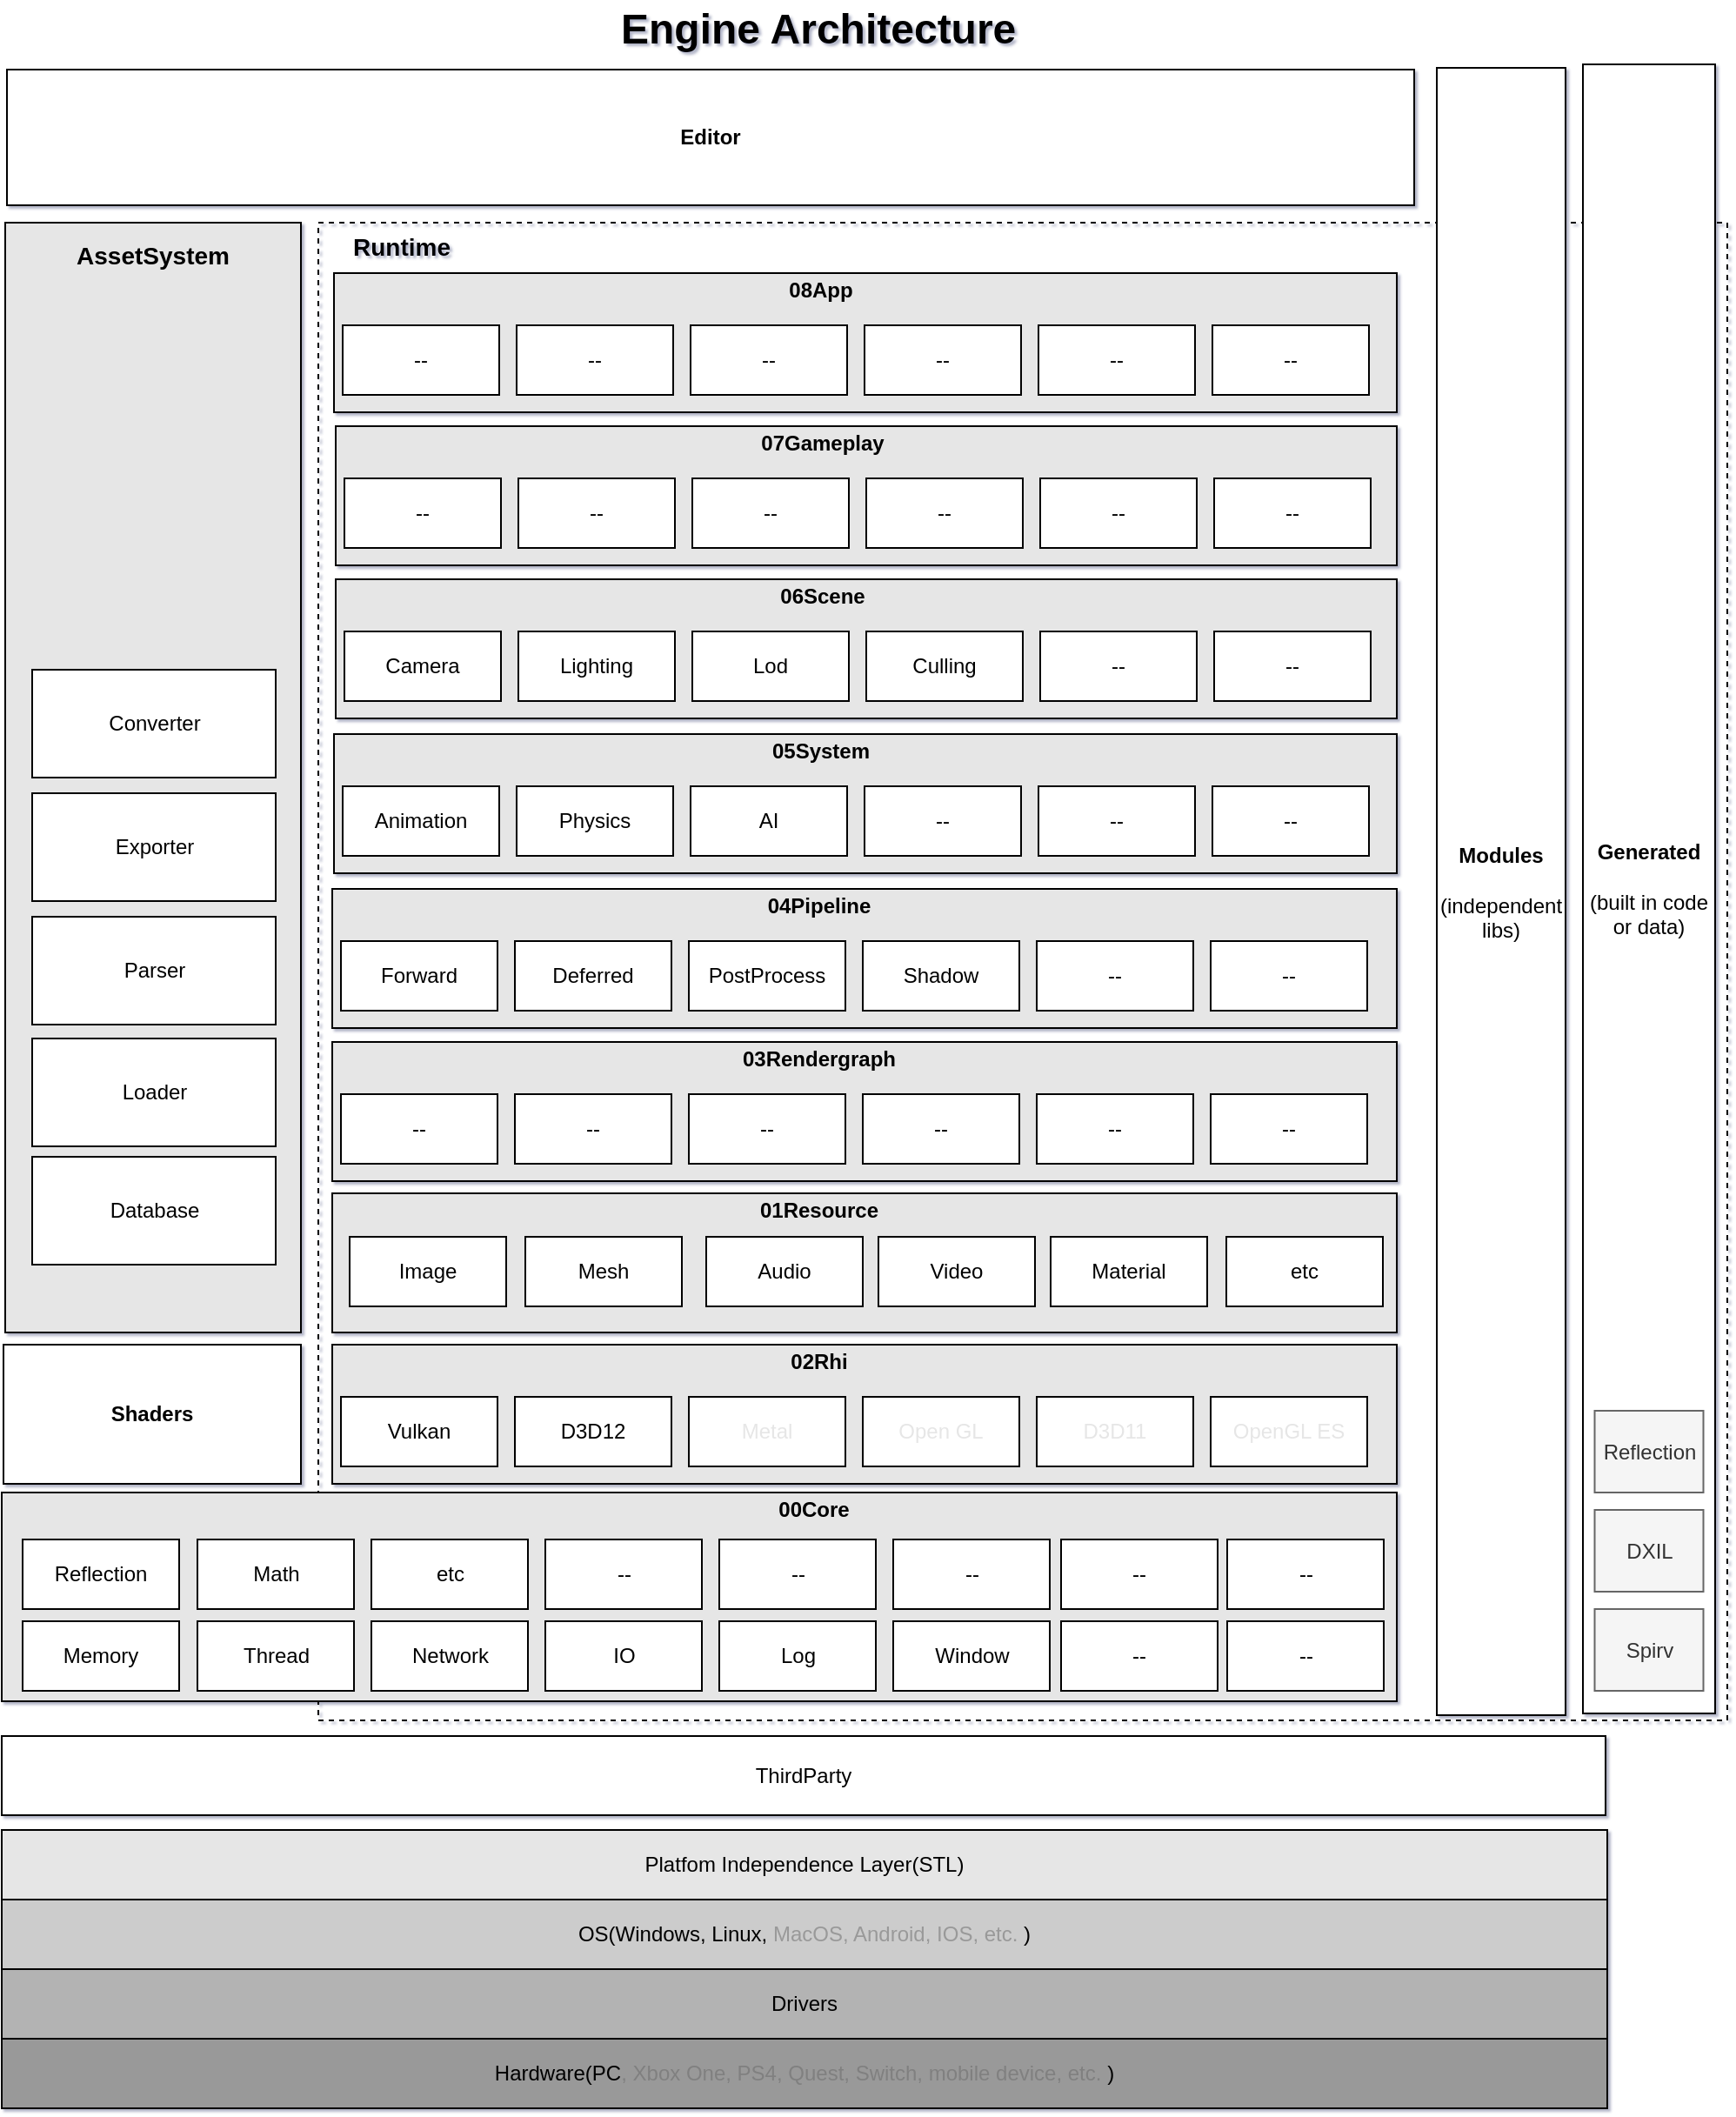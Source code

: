 <mxfile pages="1">
    <diagram id="azZ1bFGg1ElHCUa85jIB" name="第 1 页">
        <mxGraphModel dx="524" dy="705" grid="0" gridSize="10" guides="1" tooltips="1" connect="1" arrows="1" fold="1" page="0" pageScale="1" pageWidth="850" pageHeight="1100" math="0" shadow="1">
            <root>
                <mxCell id="0"/>
                <mxCell id="1" parent="0"/>
                <mxCell id="115" value="" style="rounded=0;whiteSpace=wrap;html=1;dashed=1;fillColor=none;" parent="1" vertex="1">
                    <mxGeometry x="200" y="-60" width="810" height="861" as="geometry"/>
                </mxCell>
                <mxCell id="2" value="Hardware(PC&lt;font color=&quot;#808080&quot;&gt;, Xbox One, PS4, Quest, Switch, mobile device, etc.&lt;/font&gt;&lt;font color=&quot;#4d4d4d&quot;&gt; &lt;/font&gt;)" style="rounded=0;whiteSpace=wrap;html=1;fillColor=#999999;" parent="1" vertex="1">
                    <mxGeometry x="18" y="984" width="923" height="40" as="geometry"/>
                </mxCell>
                <mxCell id="5" value="OS(Windows, Linux, &lt;font color=&quot;#999999&quot;&gt;MacOS, Android, IOS, etc.&amp;nbsp;&lt;/font&gt;)" style="rounded=0;whiteSpace=wrap;html=1;fillColor=#CCCCCC;" parent="1" vertex="1">
                    <mxGeometry x="18" y="904" width="923" height="40" as="geometry"/>
                </mxCell>
                <mxCell id="6" value="Drivers" style="rounded=0;whiteSpace=wrap;html=1;fillColor=#B3B3B3;" parent="1" vertex="1">
                    <mxGeometry x="18" y="944" width="923" height="40" as="geometry"/>
                </mxCell>
                <mxCell id="7" value="&lt;b&gt;Modules&lt;/b&gt;&lt;br&gt;&lt;br&gt;(independent libs)" style="rounded=0;whiteSpace=wrap;html=1;fillColor=#FFFFFF;" parent="1" vertex="1">
                    <mxGeometry x="843" y="-149" width="74" height="947" as="geometry"/>
                </mxCell>
                <mxCell id="11" value="ThirdParty" style="rounded=0;whiteSpace=wrap;html=1;fillColor=#FFFFFF;" parent="1" vertex="1">
                    <mxGeometry x="18" y="810" width="922" height="45.5" as="geometry"/>
                </mxCell>
                <mxCell id="14" value="" style="rounded=0;whiteSpace=wrap;html=1;fillColor=#E6E6E6;" parent="1" vertex="1">
                    <mxGeometry x="18" y="670" width="802" height="120" as="geometry"/>
                </mxCell>
                <mxCell id="16" value="" style="rounded=0;whiteSpace=wrap;html=1;fillColor=#E6E6E6;" parent="1" vertex="1">
                    <mxGeometry x="208" y="498" width="612" height="80" as="geometry"/>
                </mxCell>
                <mxCell id="22" value="" style="rounded=0;whiteSpace=wrap;html=1;fillColor=#E6E6E6;" parent="1" vertex="1">
                    <mxGeometry x="20" y="-60" width="170" height="638" as="geometry"/>
                </mxCell>
                <mxCell id="23" value="&lt;b&gt;Editor&lt;/b&gt;" style="rounded=0;whiteSpace=wrap;html=1;fillColor=#FFFFFF;" parent="1" vertex="1">
                    <mxGeometry x="21" y="-148" width="809" height="78" as="geometry"/>
                </mxCell>
                <mxCell id="27" value="&lt;b&gt;Shaders&lt;/b&gt;" style="rounded=0;whiteSpace=wrap;html=1;fillColor=#FFFFFF;" parent="1" vertex="1">
                    <mxGeometry x="19" y="585" width="171" height="80" as="geometry"/>
                </mxCell>
                <mxCell id="31" value="Memory&lt;span style=&quot;color: rgba(0 , 0 , 0 , 0) ; font-family: monospace ; font-size: 0px ; white-space: nowrap&quot;&gt;%3CmxGraphModel%3E%3Croot%3E%3CmxCell%20id%3D%220%22%2F%3E%3CmxCell%20id%3D%221%22%20parent%3D%220%22%2F%3E%3CmxCell%20id%3D%222%22%20value%3D%22%22%20style%3D%22rounded%3D0%3BwhiteSpace%3Dwrap%3Bhtml%3D1%3BfillColor%3D%23FFFFFF%3B%22%20vertex%3D%221%22%20parent%3D%221%22%3E%3CmxGeometry%20x%3D%22220%22%20y%3D%22700%22%20width%3D%22130%22%20height%3D%2240%22%20as%3D%22geometry%22%2F%3E%3C%2FmxCell%3E%3C%2Froot%3E%3C%2FmxGraphModel%3E&lt;/span&gt;" style="rounded=0;whiteSpace=wrap;html=1;fillColor=#FFFFFF;" parent="1" vertex="1">
                    <mxGeometry x="30" y="744" width="90" height="40" as="geometry"/>
                </mxCell>
                <mxCell id="32" value="Thread" style="rounded=0;whiteSpace=wrap;html=1;fillColor=#FFFFFF;" parent="1" vertex="1">
                    <mxGeometry x="130.5" y="744" width="90" height="40" as="geometry"/>
                </mxCell>
                <mxCell id="33" value="Network" style="rounded=0;whiteSpace=wrap;html=1;fillColor=#FFFFFF;" parent="1" vertex="1">
                    <mxGeometry x="230.5" y="744" width="90" height="40" as="geometry"/>
                </mxCell>
                <mxCell id="34" value="Window" style="rounded=0;whiteSpace=wrap;html=1;fillColor=#FFFFFF;" parent="1" vertex="1">
                    <mxGeometry x="530.5" y="744" width="90" height="40" as="geometry"/>
                </mxCell>
                <mxCell id="35" value="IO" style="rounded=0;whiteSpace=wrap;html=1;fillColor=#FFFFFF;" parent="1" vertex="1">
                    <mxGeometry x="330.5" y="744" width="90" height="40" as="geometry"/>
                </mxCell>
                <mxCell id="36" value="Log" style="rounded=0;whiteSpace=wrap;html=1;fillColor=#FFFFFF;" parent="1" vertex="1">
                    <mxGeometry x="430.5" y="744" width="90" height="40" as="geometry"/>
                </mxCell>
                <mxCell id="38" value="Reflection" style="rounded=0;whiteSpace=wrap;html=1;fillColor=#FFFFFF;" parent="1" vertex="1">
                    <mxGeometry x="30" y="697" width="90" height="40" as="geometry"/>
                </mxCell>
                <mxCell id="39" value="Math" style="rounded=0;whiteSpace=wrap;html=1;fillColor=#FFFFFF;" parent="1" vertex="1">
                    <mxGeometry x="130.5" y="697" width="90" height="40" as="geometry"/>
                </mxCell>
                <mxCell id="40" value="etc" style="rounded=0;whiteSpace=wrap;html=1;fillColor=#FFFFFF;" parent="1" vertex="1">
                    <mxGeometry x="230.5" y="697" width="90" height="40" as="geometry"/>
                </mxCell>
                <mxCell id="41" value="--" style="rounded=0;whiteSpace=wrap;html=1;fillColor=#FFFFFF;" parent="1" vertex="1">
                    <mxGeometry x="530.5" y="697" width="90" height="40" as="geometry"/>
                </mxCell>
                <mxCell id="42" value="--" style="rounded=0;whiteSpace=wrap;html=1;fillColor=#FFFFFF;" parent="1" vertex="1">
                    <mxGeometry x="330.5" y="697" width="90" height="40" as="geometry"/>
                </mxCell>
                <mxCell id="43" value="--" style="rounded=0;whiteSpace=wrap;html=1;fillColor=#FFFFFF;" parent="1" vertex="1">
                    <mxGeometry x="430.5" y="697" width="90" height="40" as="geometry"/>
                </mxCell>
                <mxCell id="46" value="&lt;b&gt;00Core&lt;/b&gt;" style="text;html=1;strokeColor=none;fillColor=none;align=center;verticalAlign=middle;whiteSpace=wrap;rounded=0;" parent="1" vertex="1">
                    <mxGeometry x="465" y="670" width="40" height="20" as="geometry"/>
                </mxCell>
                <mxCell id="47" value="Image" style="rounded=0;whiteSpace=wrap;html=1;fillColor=#FFFFFF;" parent="1" vertex="1">
                    <mxGeometry x="218" y="523" width="90" height="40" as="geometry"/>
                </mxCell>
                <mxCell id="48" value="Mesh" style="rounded=0;whiteSpace=wrap;html=1;fillColor=#FFFFFF;" parent="1" vertex="1">
                    <mxGeometry x="319" y="523" width="90" height="40" as="geometry"/>
                </mxCell>
                <mxCell id="49" value="Audio" style="rounded=0;whiteSpace=wrap;html=1;fillColor=#FFFFFF;" parent="1" vertex="1">
                    <mxGeometry x="423" y="523" width="90" height="40" as="geometry"/>
                </mxCell>
                <mxCell id="50" value="Video" style="rounded=0;whiteSpace=wrap;html=1;fillColor=#FFFFFF;" parent="1" vertex="1">
                    <mxGeometry x="522" y="523" width="90" height="40" as="geometry"/>
                </mxCell>
                <mxCell id="51" value="Material" style="rounded=0;whiteSpace=wrap;html=1;fillColor=#FFFFFF;" parent="1" vertex="1">
                    <mxGeometry x="621" y="523" width="90" height="40" as="geometry"/>
                </mxCell>
                <mxCell id="52" value="etc" style="rounded=0;whiteSpace=wrap;html=1;fillColor=#FFFFFF;" parent="1" vertex="1">
                    <mxGeometry x="722" y="523" width="90" height="40" as="geometry"/>
                </mxCell>
                <mxCell id="53" value="&lt;b&gt;01Resource&lt;/b&gt;" style="text;html=1;strokeColor=none;fillColor=none;align=center;verticalAlign=middle;whiteSpace=wrap;rounded=0;" parent="1" vertex="1">
                    <mxGeometry x="468" y="498" width="40" height="20" as="geometry"/>
                </mxCell>
                <mxCell id="54" value="" style="rounded=0;whiteSpace=wrap;html=1;fillColor=#E6E6E6;" parent="1" vertex="1">
                    <mxGeometry x="208" y="585" width="612" height="80" as="geometry"/>
                </mxCell>
                <mxCell id="55" value="Vulkan" style="rounded=0;whiteSpace=wrap;html=1;fillColor=#FFFFFF;" parent="1" vertex="1">
                    <mxGeometry x="213" y="615" width="90" height="40" as="geometry"/>
                </mxCell>
                <mxCell id="56" value="D3D12" style="rounded=0;whiteSpace=wrap;html=1;fillColor=#FFFFFF;" parent="1" vertex="1">
                    <mxGeometry x="313" y="615" width="90" height="40" as="geometry"/>
                </mxCell>
                <mxCell id="57" value="&lt;font color=&quot;#e6e6e6&quot;&gt;Metal&lt;/font&gt;" style="rounded=0;whiteSpace=wrap;html=1;fillColor=#FFFFFF;" parent="1" vertex="1">
                    <mxGeometry x="413" y="615" width="90" height="40" as="geometry"/>
                </mxCell>
                <mxCell id="58" value="&lt;font color=&quot;#e6e6e6&quot;&gt;Open GL&lt;/font&gt;" style="rounded=0;whiteSpace=wrap;html=1;fillColor=#FFFFFF;" parent="1" vertex="1">
                    <mxGeometry x="513" y="615" width="90" height="40" as="geometry"/>
                </mxCell>
                <mxCell id="59" value="&lt;font color=&quot;#e6e6e6&quot;&gt;D3D11&lt;/font&gt;" style="rounded=0;whiteSpace=wrap;html=1;fillColor=#FFFFFF;" parent="1" vertex="1">
                    <mxGeometry x="613" y="615" width="90" height="40" as="geometry"/>
                </mxCell>
                <mxCell id="60" value="&lt;font color=&quot;#e6e6e6&quot;&gt;OpenGL ES&lt;/font&gt;" style="rounded=0;whiteSpace=wrap;html=1;fillColor=#FFFFFF;" parent="1" vertex="1">
                    <mxGeometry x="713" y="615" width="90" height="40" as="geometry"/>
                </mxCell>
                <mxCell id="61" value="&lt;b&gt;02Rhi&lt;/b&gt;" style="text;html=1;strokeColor=none;fillColor=none;align=center;verticalAlign=middle;whiteSpace=wrap;rounded=0;" parent="1" vertex="1">
                    <mxGeometry x="468" y="585" width="40" height="20" as="geometry"/>
                </mxCell>
                <mxCell id="62" value="" style="rounded=0;whiteSpace=wrap;html=1;fillColor=#E6E6E6;" parent="1" vertex="1">
                    <mxGeometry x="208" y="411" width="612" height="80" as="geometry"/>
                </mxCell>
                <mxCell id="63" value="--" style="rounded=0;whiteSpace=wrap;html=1;fillColor=#FFFFFF;" parent="1" vertex="1">
                    <mxGeometry x="213" y="441" width="90" height="40" as="geometry"/>
                </mxCell>
                <mxCell id="64" value="--" style="rounded=0;whiteSpace=wrap;html=1;fillColor=#FFFFFF;" parent="1" vertex="1">
                    <mxGeometry x="313" y="441" width="90" height="40" as="geometry"/>
                </mxCell>
                <mxCell id="65" value="--" style="rounded=0;whiteSpace=wrap;html=1;fillColor=#FFFFFF;" parent="1" vertex="1">
                    <mxGeometry x="413" y="441" width="90" height="40" as="geometry"/>
                </mxCell>
                <mxCell id="66" value="--" style="rounded=0;whiteSpace=wrap;html=1;fillColor=#FFFFFF;" parent="1" vertex="1">
                    <mxGeometry x="513" y="441" width="90" height="40" as="geometry"/>
                </mxCell>
                <mxCell id="67" value="--" style="rounded=0;whiteSpace=wrap;html=1;fillColor=#FFFFFF;" parent="1" vertex="1">
                    <mxGeometry x="613" y="441" width="90" height="40" as="geometry"/>
                </mxCell>
                <mxCell id="68" value="--" style="rounded=0;whiteSpace=wrap;html=1;fillColor=#FFFFFF;" parent="1" vertex="1">
                    <mxGeometry x="713" y="441" width="90" height="40" as="geometry"/>
                </mxCell>
                <mxCell id="69" value="&lt;b&gt;03Rendergraph&lt;/b&gt;" style="text;html=1;strokeColor=none;fillColor=none;align=center;verticalAlign=middle;whiteSpace=wrap;rounded=0;" parent="1" vertex="1">
                    <mxGeometry x="468" y="411" width="40" height="20" as="geometry"/>
                </mxCell>
                <mxCell id="70" value="" style="rounded=0;whiteSpace=wrap;html=1;fillColor=#E6E6E6;" parent="1" vertex="1">
                    <mxGeometry x="208" y="323" width="612" height="80" as="geometry"/>
                </mxCell>
                <mxCell id="71" value="Forward" style="rounded=0;whiteSpace=wrap;html=1;fillColor=#FFFFFF;" parent="1" vertex="1">
                    <mxGeometry x="213" y="353" width="90" height="40" as="geometry"/>
                </mxCell>
                <mxCell id="72" value="Deferred" style="rounded=0;whiteSpace=wrap;html=1;fillColor=#FFFFFF;" parent="1" vertex="1">
                    <mxGeometry x="313" y="353" width="90" height="40" as="geometry"/>
                </mxCell>
                <mxCell id="73" value="PostProcess" style="rounded=0;whiteSpace=wrap;html=1;fillColor=#FFFFFF;" parent="1" vertex="1">
                    <mxGeometry x="413" y="353" width="90" height="40" as="geometry"/>
                </mxCell>
                <mxCell id="74" value="Shadow" style="rounded=0;whiteSpace=wrap;html=1;fillColor=#FFFFFF;" parent="1" vertex="1">
                    <mxGeometry x="513" y="353" width="90" height="40" as="geometry"/>
                </mxCell>
                <mxCell id="75" value="--" style="rounded=0;whiteSpace=wrap;html=1;fillColor=#FFFFFF;" parent="1" vertex="1">
                    <mxGeometry x="613" y="353" width="90" height="40" as="geometry"/>
                </mxCell>
                <mxCell id="76" value="--" style="rounded=0;whiteSpace=wrap;html=1;fillColor=#FFFFFF;" parent="1" vertex="1">
                    <mxGeometry x="713" y="353" width="90" height="40" as="geometry"/>
                </mxCell>
                <mxCell id="77" value="&lt;b&gt;04Pipeline&lt;/b&gt;" style="text;html=1;strokeColor=none;fillColor=none;align=center;verticalAlign=middle;whiteSpace=wrap;rounded=0;" parent="1" vertex="1">
                    <mxGeometry x="468" y="323" width="40" height="20" as="geometry"/>
                </mxCell>
                <mxCell id="78" value="" style="rounded=0;whiteSpace=wrap;html=1;fillColor=#E6E6E6;" parent="1" vertex="1">
                    <mxGeometry x="209" y="234" width="611" height="80" as="geometry"/>
                </mxCell>
                <mxCell id="79" value="Animation" style="rounded=0;whiteSpace=wrap;html=1;fillColor=#FFFFFF;" parent="1" vertex="1">
                    <mxGeometry x="214" y="264" width="90" height="40" as="geometry"/>
                </mxCell>
                <mxCell id="80" value="Physics" style="rounded=0;whiteSpace=wrap;html=1;fillColor=#FFFFFF;" parent="1" vertex="1">
                    <mxGeometry x="314" y="264" width="90" height="40" as="geometry"/>
                </mxCell>
                <mxCell id="81" value="AI" style="rounded=0;whiteSpace=wrap;html=1;fillColor=#FFFFFF;" parent="1" vertex="1">
                    <mxGeometry x="414" y="264" width="90" height="40" as="geometry"/>
                </mxCell>
                <mxCell id="82" value="--" style="rounded=0;whiteSpace=wrap;html=1;fillColor=#FFFFFF;" parent="1" vertex="1">
                    <mxGeometry x="514" y="264" width="90" height="40" as="geometry"/>
                </mxCell>
                <mxCell id="83" value="--" style="rounded=0;whiteSpace=wrap;html=1;fillColor=#FFFFFF;" parent="1" vertex="1">
                    <mxGeometry x="614" y="264" width="90" height="40" as="geometry"/>
                </mxCell>
                <mxCell id="84" value="--" style="rounded=0;whiteSpace=wrap;html=1;fillColor=#FFFFFF;" parent="1" vertex="1">
                    <mxGeometry x="714" y="264" width="90" height="40" as="geometry"/>
                </mxCell>
                <mxCell id="85" value="&lt;b&gt;05System&lt;/b&gt;" style="text;html=1;strokeColor=none;fillColor=none;align=center;verticalAlign=middle;whiteSpace=wrap;rounded=0;" parent="1" vertex="1">
                    <mxGeometry x="469" y="234" width="40" height="20" as="geometry"/>
                </mxCell>
                <mxCell id="86" value="" style="rounded=0;whiteSpace=wrap;html=1;fillColor=#E6E6E6;" parent="1" vertex="1">
                    <mxGeometry x="210" y="145" width="610" height="80" as="geometry"/>
                </mxCell>
                <mxCell id="87" value="Camera" style="rounded=0;whiteSpace=wrap;html=1;fillColor=#FFFFFF;" parent="1" vertex="1">
                    <mxGeometry x="215" y="175" width="90" height="40" as="geometry"/>
                </mxCell>
                <mxCell id="88" value="Lighting" style="rounded=0;whiteSpace=wrap;html=1;fillColor=#FFFFFF;" parent="1" vertex="1">
                    <mxGeometry x="315" y="175" width="90" height="40" as="geometry"/>
                </mxCell>
                <mxCell id="89" value="Lod" style="rounded=0;whiteSpace=wrap;html=1;fillColor=#FFFFFF;" parent="1" vertex="1">
                    <mxGeometry x="415" y="175" width="90" height="40" as="geometry"/>
                </mxCell>
                <mxCell id="90" value="Culling" style="rounded=0;whiteSpace=wrap;html=1;fillColor=#FFFFFF;" parent="1" vertex="1">
                    <mxGeometry x="515" y="175" width="90" height="40" as="geometry"/>
                </mxCell>
                <mxCell id="91" value="--" style="rounded=0;whiteSpace=wrap;html=1;fillColor=#FFFFFF;" parent="1" vertex="1">
                    <mxGeometry x="615" y="175" width="90" height="40" as="geometry"/>
                </mxCell>
                <mxCell id="92" value="--" style="rounded=0;whiteSpace=wrap;html=1;fillColor=#FFFFFF;" parent="1" vertex="1">
                    <mxGeometry x="715" y="175" width="90" height="40" as="geometry"/>
                </mxCell>
                <mxCell id="93" value="&lt;b&gt;06Scene&lt;/b&gt;" style="text;html=1;strokeColor=none;fillColor=none;align=center;verticalAlign=middle;whiteSpace=wrap;rounded=0;" parent="1" vertex="1">
                    <mxGeometry x="470" y="145" width="40" height="20" as="geometry"/>
                </mxCell>
                <mxCell id="94" value="" style="rounded=0;whiteSpace=wrap;html=1;fillColor=#E6E6E6;" parent="1" vertex="1">
                    <mxGeometry x="210" y="57" width="610" height="80" as="geometry"/>
                </mxCell>
                <mxCell id="95" value="--" style="rounded=0;whiteSpace=wrap;html=1;fillColor=#FFFFFF;" parent="1" vertex="1">
                    <mxGeometry x="215" y="87" width="90" height="40" as="geometry"/>
                </mxCell>
                <mxCell id="96" value="--" style="rounded=0;whiteSpace=wrap;html=1;fillColor=#FFFFFF;" parent="1" vertex="1">
                    <mxGeometry x="315" y="87" width="90" height="40" as="geometry"/>
                </mxCell>
                <mxCell id="97" value="--" style="rounded=0;whiteSpace=wrap;html=1;fillColor=#FFFFFF;" parent="1" vertex="1">
                    <mxGeometry x="415" y="87" width="90" height="40" as="geometry"/>
                </mxCell>
                <mxCell id="98" value="--" style="rounded=0;whiteSpace=wrap;html=1;fillColor=#FFFFFF;" parent="1" vertex="1">
                    <mxGeometry x="515" y="87" width="90" height="40" as="geometry"/>
                </mxCell>
                <mxCell id="99" value="--" style="rounded=0;whiteSpace=wrap;html=1;fillColor=#FFFFFF;" parent="1" vertex="1">
                    <mxGeometry x="615" y="87" width="90" height="40" as="geometry"/>
                </mxCell>
                <mxCell id="100" value="--" style="rounded=0;whiteSpace=wrap;html=1;fillColor=#FFFFFF;" parent="1" vertex="1">
                    <mxGeometry x="715" y="87" width="90" height="40" as="geometry"/>
                </mxCell>
                <mxCell id="101" value="&lt;b&gt;07Gameplay&lt;/b&gt;" style="text;html=1;strokeColor=none;fillColor=none;align=center;verticalAlign=middle;whiteSpace=wrap;rounded=0;" parent="1" vertex="1">
                    <mxGeometry x="470" y="57" width="40" height="20" as="geometry"/>
                </mxCell>
                <mxCell id="102" value="" style="rounded=0;whiteSpace=wrap;html=1;fillColor=#E6E6E6;" parent="1" vertex="1">
                    <mxGeometry x="209" y="-31" width="611" height="80" as="geometry"/>
                </mxCell>
                <mxCell id="103" value="--" style="rounded=0;whiteSpace=wrap;html=1;fillColor=#FFFFFF;" parent="1" vertex="1">
                    <mxGeometry x="214" y="-1" width="90" height="40" as="geometry"/>
                </mxCell>
                <mxCell id="104" value="--" style="rounded=0;whiteSpace=wrap;html=1;fillColor=#FFFFFF;" parent="1" vertex="1">
                    <mxGeometry x="314" y="-1" width="90" height="40" as="geometry"/>
                </mxCell>
                <mxCell id="105" value="--" style="rounded=0;whiteSpace=wrap;html=1;fillColor=#FFFFFF;" parent="1" vertex="1">
                    <mxGeometry x="414" y="-1" width="90" height="40" as="geometry"/>
                </mxCell>
                <mxCell id="106" value="--" style="rounded=0;whiteSpace=wrap;html=1;fillColor=#FFFFFF;" parent="1" vertex="1">
                    <mxGeometry x="514" y="-1" width="90" height="40" as="geometry"/>
                </mxCell>
                <mxCell id="107" value="--" style="rounded=0;whiteSpace=wrap;html=1;fillColor=#FFFFFF;" parent="1" vertex="1">
                    <mxGeometry x="614" y="-1" width="90" height="40" as="geometry"/>
                </mxCell>
                <mxCell id="108" value="--" style="rounded=0;whiteSpace=wrap;html=1;fillColor=#FFFFFF;" parent="1" vertex="1">
                    <mxGeometry x="714" y="-1" width="90" height="40" as="geometry"/>
                </mxCell>
                <mxCell id="109" value="&lt;b&gt;08App&lt;/b&gt;" style="text;html=1;strokeColor=none;fillColor=none;align=center;verticalAlign=middle;whiteSpace=wrap;rounded=0;" parent="1" vertex="1">
                    <mxGeometry x="469" y="-31" width="40" height="20" as="geometry"/>
                </mxCell>
                <mxCell id="110" value="Database" style="rounded=0;whiteSpace=wrap;html=1;fillColor=#FFFFFF;" parent="1" vertex="1">
                    <mxGeometry x="35.5" y="477" width="140" height="62" as="geometry"/>
                </mxCell>
                <mxCell id="111" value="Loader" style="rounded=0;whiteSpace=wrap;html=1;fillColor=#FFFFFF;" parent="1" vertex="1">
                    <mxGeometry x="35.5" y="409" width="140" height="62" as="geometry"/>
                </mxCell>
                <mxCell id="112" value="Parser" style="rounded=0;whiteSpace=wrap;html=1;fillColor=#FFFFFF;" parent="1" vertex="1">
                    <mxGeometry x="35.5" y="339" width="140" height="62" as="geometry"/>
                </mxCell>
                <mxCell id="113" value="Exporter" style="rounded=0;whiteSpace=wrap;html=1;fillColor=#FFFFFF;" parent="1" vertex="1">
                    <mxGeometry x="35.5" y="268" width="140" height="62" as="geometry"/>
                </mxCell>
                <mxCell id="114" value="Converter" style="rounded=0;whiteSpace=wrap;html=1;fillColor=#FFFFFF;" parent="1" vertex="1">
                    <mxGeometry x="35.5" y="197" width="140" height="62" as="geometry"/>
                </mxCell>
                <mxCell id="116" value="&lt;b&gt;&lt;font style=&quot;font-size: 14px&quot;&gt;Runtime&lt;/font&gt;&lt;/b&gt;" style="text;html=1;strokeColor=none;fillColor=none;align=center;verticalAlign=middle;whiteSpace=wrap;rounded=0;shadow=1;" parent="1" vertex="1">
                    <mxGeometry x="228" y="-56" width="40" height="20" as="geometry"/>
                </mxCell>
                <mxCell id="120" value="&lt;font style=&quot;font-size: 24px&quot;&gt;&lt;b&gt;Engine Architecture&lt;/b&gt;&lt;/font&gt;" style="text;html=1;resizable=0;points=[];autosize=1;align=left;verticalAlign=top;spacingTop=-4;" parent="1" vertex="1">
                    <mxGeometry x="372" y="-188" width="240" height="20" as="geometry"/>
                </mxCell>
                <mxCell id="121" value="Platfom Independence Layer(STL)" style="rounded=0;whiteSpace=wrap;html=1;fillColor=#E6E6E6;" parent="1" vertex="1">
                    <mxGeometry x="18" y="864" width="923" height="40" as="geometry"/>
                </mxCell>
                <mxCell id="122" value="--" style="rounded=0;whiteSpace=wrap;html=1;fillColor=#FFFFFF;" parent="1" vertex="1">
                    <mxGeometry x="722.5" y="697" width="90" height="40" as="geometry"/>
                </mxCell>
                <mxCell id="123" value="--" style="rounded=0;whiteSpace=wrap;html=1;fillColor=#FFFFFF;" parent="1" vertex="1">
                    <mxGeometry x="627" y="697" width="90" height="40" as="geometry"/>
                </mxCell>
                <mxCell id="124" value="--" style="rounded=0;whiteSpace=wrap;html=1;fillColor=#FFFFFF;" parent="1" vertex="1">
                    <mxGeometry x="722.5" y="744" width="90" height="40" as="geometry"/>
                </mxCell>
                <mxCell id="125" value="--" style="rounded=0;whiteSpace=wrap;html=1;fillColor=#FFFFFF;" parent="1" vertex="1">
                    <mxGeometry x="627" y="744" width="90" height="40" as="geometry"/>
                </mxCell>
                <mxCell id="126" value="&lt;b&gt;Generated&lt;/b&gt;&lt;br&gt;&lt;br&gt;(built in code or data)" style="rounded=0;whiteSpace=wrap;html=1;fillColor=#FFFFFF;" parent="1" vertex="1">
                    <mxGeometry x="927" y="-151" width="76" height="948" as="geometry"/>
                </mxCell>
                <mxCell id="127" value="Spirv" style="rounded=0;whiteSpace=wrap;html=1;fillColor=#f5f5f5;fontColor=#333333;strokeColor=#666666;" parent="1" vertex="1">
                    <mxGeometry x="933.75" y="737" width="62.5" height="47" as="geometry"/>
                </mxCell>
                <mxCell id="128" value="DXIL" style="rounded=0;whiteSpace=wrap;html=1;fillColor=#f5f5f5;fontColor=#333333;strokeColor=#666666;" parent="1" vertex="1">
                    <mxGeometry x="933.75" y="680" width="62.5" height="47" as="geometry"/>
                </mxCell>
                <mxCell id="130" value="Reflection" style="rounded=0;whiteSpace=wrap;html=1;fillColor=#f5f5f5;fontColor=#333333;strokeColor=#666666;" parent="1" vertex="1">
                    <mxGeometry x="933.75" y="623" width="62.5" height="47" as="geometry"/>
                </mxCell>
                <mxCell id="133" value="&lt;b&gt;&lt;font style=&quot;font-size: 14px&quot;&gt;AssetSystem&lt;/font&gt;&lt;/b&gt;" style="text;html=1;strokeColor=none;fillColor=none;align=center;verticalAlign=middle;whiteSpace=wrap;rounded=0;shadow=1;" vertex="1" parent="1">
                    <mxGeometry x="84.5" y="-51" width="40" height="20" as="geometry"/>
                </mxCell>
            </root>
        </mxGraphModel>
    </diagram>
</mxfile>